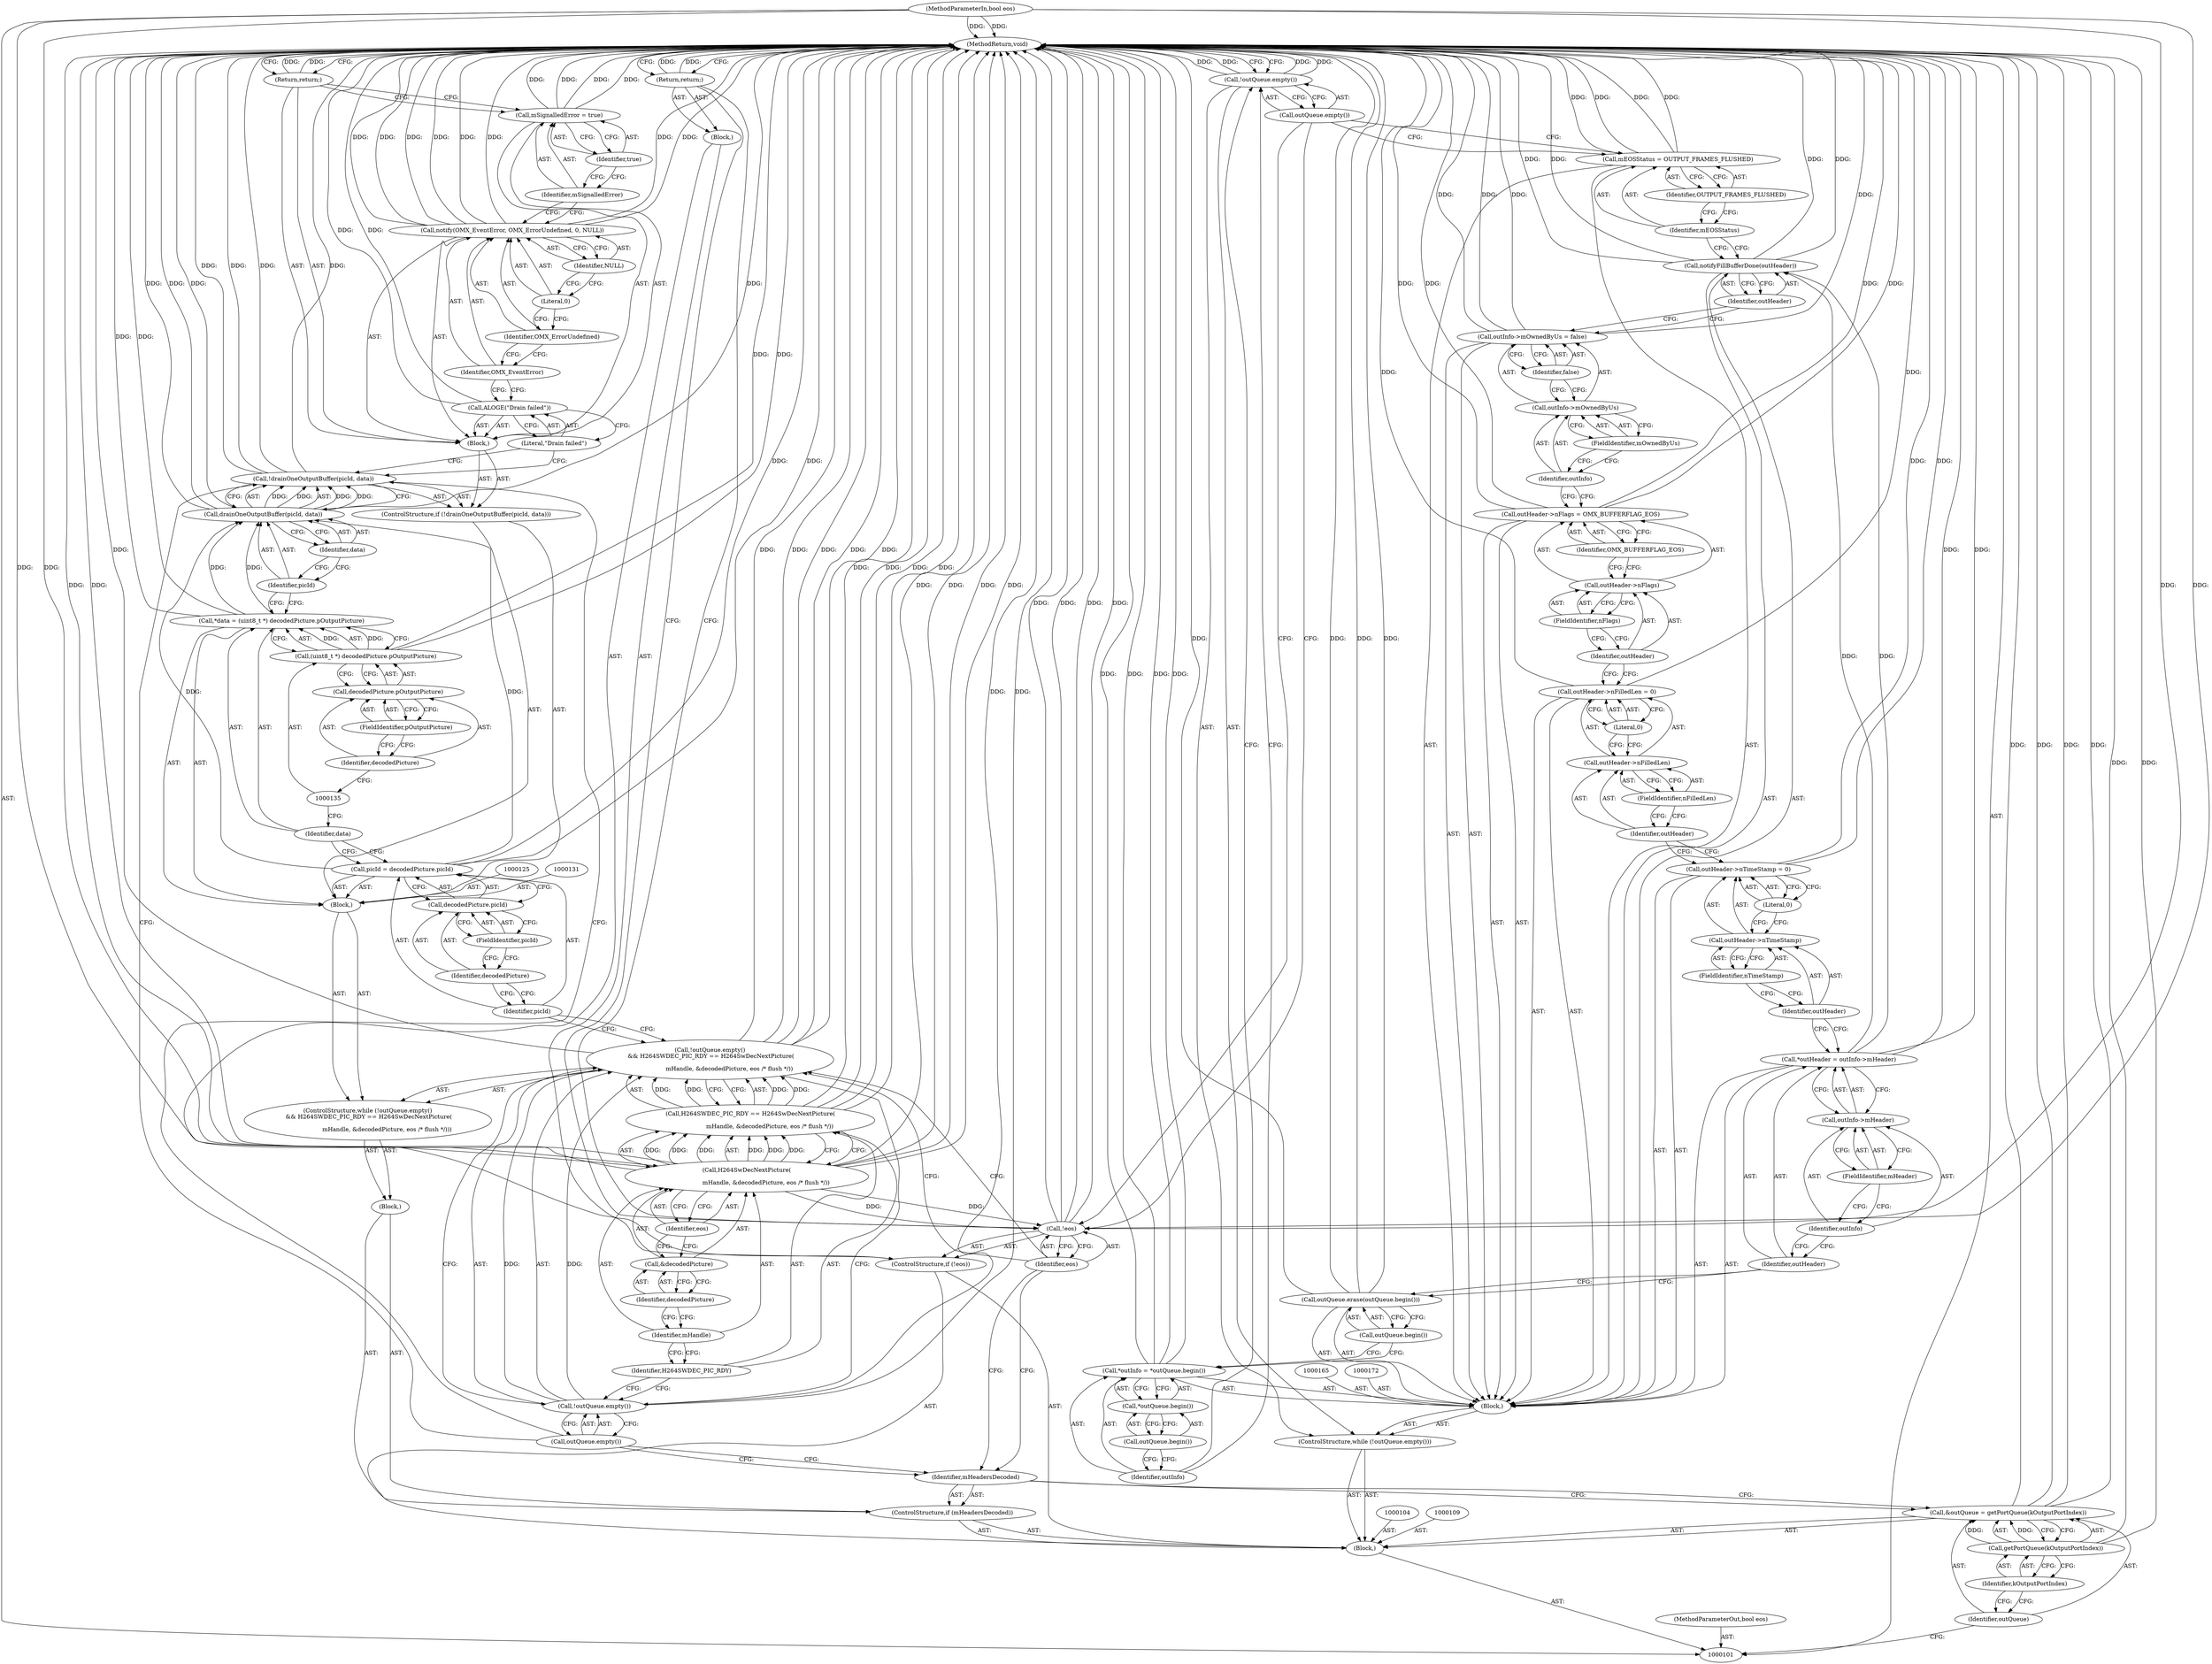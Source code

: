 digraph "0_Android_d2f47191538837e796e2b10c1ff7e1ee35f6e0ab_0" {
"1000203" [label="(MethodReturn,void)"];
"1000102" [label="(MethodParameterIn,bool eos)"];
"1000298" [label="(MethodParameterOut,bool eos)"];
"1000103" [label="(Block,)"];
"1000126" [label="(Call,picId = decodedPicture.picId)"];
"1000127" [label="(Identifier,picId)"];
"1000128" [label="(Call,decodedPicture.picId)"];
"1000129" [label="(Identifier,decodedPicture)"];
"1000130" [label="(FieldIdentifier,picId)"];
"1000124" [label="(Block,)"];
"1000132" [label="(Call,*data = (uint8_t *) decodedPicture.pOutputPicture)"];
"1000133" [label="(Identifier,data)"];
"1000134" [label="(Call,(uint8_t *) decodedPicture.pOutputPicture)"];
"1000136" [label="(Call,decodedPicture.pOutputPicture)"];
"1000137" [label="(Identifier,decodedPicture)"];
"1000138" [label="(FieldIdentifier,pOutputPicture)"];
"1000139" [label="(ControlStructure,if (!drainOneOutputBuffer(picId, data)))"];
"1000140" [label="(Call,!drainOneOutputBuffer(picId, data))"];
"1000141" [label="(Call,drainOneOutputBuffer(picId, data))"];
"1000142" [label="(Identifier,picId)"];
"1000143" [label="(Identifier,data)"];
"1000144" [label="(Block,)"];
"1000145" [label="(Call,ALOGE(\"Drain failed\"))"];
"1000146" [label="(Literal,\"Drain failed\")"];
"1000147" [label="(Call,notify(OMX_EventError, OMX_ErrorUndefined, 0, NULL))"];
"1000148" [label="(Identifier,OMX_EventError)"];
"1000149" [label="(Identifier,OMX_ErrorUndefined)"];
"1000150" [label="(Literal,0)"];
"1000151" [label="(Identifier,NULL)"];
"1000152" [label="(Call,mSignalledError = true)"];
"1000153" [label="(Identifier,mSignalledError)"];
"1000154" [label="(Identifier,true)"];
"1000155" [label="(Return,return;)"];
"1000105" [label="(Call,&outQueue = getPortQueue(kOutputPortIndex))"];
"1000106" [label="(Identifier,outQueue)"];
"1000107" [label="(Call,getPortQueue(kOutputPortIndex))"];
"1000108" [label="(Identifier,kOutputPortIndex)"];
"1000156" [label="(ControlStructure,if (!eos))"];
"1000159" [label="(Block,)"];
"1000157" [label="(Call,!eos)"];
"1000158" [label="(Identifier,eos)"];
"1000160" [label="(Return,return;)"];
"1000161" [label="(ControlStructure,while (!outQueue.empty()))"];
"1000162" [label="(Call,!outQueue.empty())"];
"1000163" [label="(Call,outQueue.empty())"];
"1000166" [label="(Call,*outInfo = *outQueue.begin())"];
"1000167" [label="(Identifier,outInfo)"];
"1000168" [label="(Call,*outQueue.begin())"];
"1000169" [label="(Call,outQueue.begin())"];
"1000171" [label="(Call,outQueue.begin())"];
"1000170" [label="(Call,outQueue.erase(outQueue.begin()))"];
"1000173" [label="(Call,*outHeader = outInfo->mHeader)"];
"1000174" [label="(Identifier,outHeader)"];
"1000175" [label="(Call,outInfo->mHeader)"];
"1000176" [label="(Identifier,outInfo)"];
"1000177" [label="(FieldIdentifier,mHeader)"];
"1000164" [label="(Block,)"];
"1000181" [label="(FieldIdentifier,nTimeStamp)"];
"1000182" [label="(Literal,0)"];
"1000178" [label="(Call,outHeader->nTimeStamp = 0)"];
"1000179" [label="(Call,outHeader->nTimeStamp)"];
"1000180" [label="(Identifier,outHeader)"];
"1000186" [label="(FieldIdentifier,nFilledLen)"];
"1000187" [label="(Literal,0)"];
"1000183" [label="(Call,outHeader->nFilledLen = 0)"];
"1000184" [label="(Call,outHeader->nFilledLen)"];
"1000185" [label="(Identifier,outHeader)"];
"1000191" [label="(FieldIdentifier,nFlags)"];
"1000192" [label="(Identifier,OMX_BUFFERFLAG_EOS)"];
"1000188" [label="(Call,outHeader->nFlags = OMX_BUFFERFLAG_EOS)"];
"1000189" [label="(Call,outHeader->nFlags)"];
"1000190" [label="(Identifier,outHeader)"];
"1000196" [label="(FieldIdentifier,mOwnedByUs)"];
"1000197" [label="(Identifier,false)"];
"1000193" [label="(Call,outInfo->mOwnedByUs = false)"];
"1000194" [label="(Call,outInfo->mOwnedByUs)"];
"1000195" [label="(Identifier,outInfo)"];
"1000199" [label="(Identifier,outHeader)"];
"1000198" [label="(Call,notifyFillBufferDone(outHeader))"];
"1000202" [label="(Identifier,OUTPUT_FRAMES_FLUSHED)"];
"1000200" [label="(Call,mEOSStatus = OUTPUT_FRAMES_FLUSHED)"];
"1000201" [label="(Identifier,mEOSStatus)"];
"1000110" [label="(ControlStructure,if (mHeadersDecoded))"];
"1000112" [label="(Block,)"];
"1000111" [label="(Identifier,mHeadersDecoded)"];
"1000113" [label="(ControlStructure,while (!outQueue.empty()\n && H264SWDEC_PIC_RDY == H264SwDecNextPicture(\n\n                     mHandle, &decodedPicture, eos /* flush */)))"];
"1000114" [label="(Call,!outQueue.empty()\n && H264SWDEC_PIC_RDY == H264SwDecNextPicture(\n\n                     mHandle, &decodedPicture, eos /* flush */))"];
"1000115" [label="(Call,!outQueue.empty())"];
"1000116" [label="(Call,outQueue.empty())"];
"1000119" [label="(Call,H264SwDecNextPicture(\n\n                     mHandle, &decodedPicture, eos /* flush */))"];
"1000117" [label="(Call,H264SWDEC_PIC_RDY == H264SwDecNextPicture(\n\n                     mHandle, &decodedPicture, eos /* flush */))"];
"1000118" [label="(Identifier,H264SWDEC_PIC_RDY)"];
"1000120" [label="(Identifier,mHandle)"];
"1000121" [label="(Call,&decodedPicture)"];
"1000122" [label="(Identifier,decodedPicture)"];
"1000123" [label="(Identifier,eos)"];
"1000203" -> "1000101"  [label="AST: "];
"1000203" -> "1000155"  [label="CFG: "];
"1000203" -> "1000160"  [label="CFG: "];
"1000203" -> "1000162"  [label="CFG: "];
"1000155" -> "1000203"  [label="DDG: "];
"1000160" -> "1000203"  [label="DDG: "];
"1000141" -> "1000203"  [label="DDG: "];
"1000141" -> "1000203"  [label="DDG: "];
"1000107" -> "1000203"  [label="DDG: "];
"1000178" -> "1000203"  [label="DDG: "];
"1000152" -> "1000203"  [label="DDG: "];
"1000152" -> "1000203"  [label="DDG: "];
"1000117" -> "1000203"  [label="DDG: "];
"1000117" -> "1000203"  [label="DDG: "];
"1000102" -> "1000203"  [label="DDG: "];
"1000170" -> "1000203"  [label="DDG: "];
"1000170" -> "1000203"  [label="DDG: "];
"1000126" -> "1000203"  [label="DDG: "];
"1000114" -> "1000203"  [label="DDG: "];
"1000114" -> "1000203"  [label="DDG: "];
"1000114" -> "1000203"  [label="DDG: "];
"1000166" -> "1000203"  [label="DDG: "];
"1000166" -> "1000203"  [label="DDG: "];
"1000193" -> "1000203"  [label="DDG: "];
"1000193" -> "1000203"  [label="DDG: "];
"1000200" -> "1000203"  [label="DDG: "];
"1000200" -> "1000203"  [label="DDG: "];
"1000105" -> "1000203"  [label="DDG: "];
"1000105" -> "1000203"  [label="DDG: "];
"1000147" -> "1000203"  [label="DDG: "];
"1000147" -> "1000203"  [label="DDG: "];
"1000147" -> "1000203"  [label="DDG: "];
"1000147" -> "1000203"  [label="DDG: "];
"1000157" -> "1000203"  [label="DDG: "];
"1000157" -> "1000203"  [label="DDG: "];
"1000188" -> "1000203"  [label="DDG: "];
"1000188" -> "1000203"  [label="DDG: "];
"1000119" -> "1000203"  [label="DDG: "];
"1000119" -> "1000203"  [label="DDG: "];
"1000119" -> "1000203"  [label="DDG: "];
"1000140" -> "1000203"  [label="DDG: "];
"1000140" -> "1000203"  [label="DDG: "];
"1000183" -> "1000203"  [label="DDG: "];
"1000132" -> "1000203"  [label="DDG: "];
"1000198" -> "1000203"  [label="DDG: "];
"1000198" -> "1000203"  [label="DDG: "];
"1000134" -> "1000203"  [label="DDG: "];
"1000145" -> "1000203"  [label="DDG: "];
"1000162" -> "1000203"  [label="DDG: "];
"1000162" -> "1000203"  [label="DDG: "];
"1000115" -> "1000203"  [label="DDG: "];
"1000173" -> "1000203"  [label="DDG: "];
"1000102" -> "1000101"  [label="AST: "];
"1000102" -> "1000203"  [label="DDG: "];
"1000102" -> "1000119"  [label="DDG: "];
"1000102" -> "1000157"  [label="DDG: "];
"1000298" -> "1000101"  [label="AST: "];
"1000103" -> "1000101"  [label="AST: "];
"1000104" -> "1000103"  [label="AST: "];
"1000105" -> "1000103"  [label="AST: "];
"1000109" -> "1000103"  [label="AST: "];
"1000110" -> "1000103"  [label="AST: "];
"1000156" -> "1000103"  [label="AST: "];
"1000161" -> "1000103"  [label="AST: "];
"1000126" -> "1000124"  [label="AST: "];
"1000126" -> "1000128"  [label="CFG: "];
"1000127" -> "1000126"  [label="AST: "];
"1000128" -> "1000126"  [label="AST: "];
"1000133" -> "1000126"  [label="CFG: "];
"1000126" -> "1000203"  [label="DDG: "];
"1000126" -> "1000141"  [label="DDG: "];
"1000127" -> "1000126"  [label="AST: "];
"1000127" -> "1000114"  [label="CFG: "];
"1000129" -> "1000127"  [label="CFG: "];
"1000128" -> "1000126"  [label="AST: "];
"1000128" -> "1000130"  [label="CFG: "];
"1000129" -> "1000128"  [label="AST: "];
"1000130" -> "1000128"  [label="AST: "];
"1000126" -> "1000128"  [label="CFG: "];
"1000129" -> "1000128"  [label="AST: "];
"1000129" -> "1000127"  [label="CFG: "];
"1000130" -> "1000129"  [label="CFG: "];
"1000130" -> "1000128"  [label="AST: "];
"1000130" -> "1000129"  [label="CFG: "];
"1000128" -> "1000130"  [label="CFG: "];
"1000124" -> "1000113"  [label="AST: "];
"1000125" -> "1000124"  [label="AST: "];
"1000126" -> "1000124"  [label="AST: "];
"1000131" -> "1000124"  [label="AST: "];
"1000132" -> "1000124"  [label="AST: "];
"1000139" -> "1000124"  [label="AST: "];
"1000132" -> "1000124"  [label="AST: "];
"1000132" -> "1000134"  [label="CFG: "];
"1000133" -> "1000132"  [label="AST: "];
"1000134" -> "1000132"  [label="AST: "];
"1000142" -> "1000132"  [label="CFG: "];
"1000132" -> "1000203"  [label="DDG: "];
"1000134" -> "1000132"  [label="DDG: "];
"1000132" -> "1000141"  [label="DDG: "];
"1000133" -> "1000132"  [label="AST: "];
"1000133" -> "1000126"  [label="CFG: "];
"1000135" -> "1000133"  [label="CFG: "];
"1000134" -> "1000132"  [label="AST: "];
"1000134" -> "1000136"  [label="CFG: "];
"1000135" -> "1000134"  [label="AST: "];
"1000136" -> "1000134"  [label="AST: "];
"1000132" -> "1000134"  [label="CFG: "];
"1000134" -> "1000203"  [label="DDG: "];
"1000134" -> "1000132"  [label="DDG: "];
"1000136" -> "1000134"  [label="AST: "];
"1000136" -> "1000138"  [label="CFG: "];
"1000137" -> "1000136"  [label="AST: "];
"1000138" -> "1000136"  [label="AST: "];
"1000134" -> "1000136"  [label="CFG: "];
"1000137" -> "1000136"  [label="AST: "];
"1000137" -> "1000135"  [label="CFG: "];
"1000138" -> "1000137"  [label="CFG: "];
"1000138" -> "1000136"  [label="AST: "];
"1000138" -> "1000137"  [label="CFG: "];
"1000136" -> "1000138"  [label="CFG: "];
"1000139" -> "1000124"  [label="AST: "];
"1000140" -> "1000139"  [label="AST: "];
"1000144" -> "1000139"  [label="AST: "];
"1000140" -> "1000139"  [label="AST: "];
"1000140" -> "1000141"  [label="CFG: "];
"1000141" -> "1000140"  [label="AST: "];
"1000116" -> "1000140"  [label="CFG: "];
"1000146" -> "1000140"  [label="CFG: "];
"1000140" -> "1000203"  [label="DDG: "];
"1000140" -> "1000203"  [label="DDG: "];
"1000141" -> "1000140"  [label="DDG: "];
"1000141" -> "1000140"  [label="DDG: "];
"1000141" -> "1000140"  [label="AST: "];
"1000141" -> "1000143"  [label="CFG: "];
"1000142" -> "1000141"  [label="AST: "];
"1000143" -> "1000141"  [label="AST: "];
"1000140" -> "1000141"  [label="CFG: "];
"1000141" -> "1000203"  [label="DDG: "];
"1000141" -> "1000203"  [label="DDG: "];
"1000141" -> "1000140"  [label="DDG: "];
"1000141" -> "1000140"  [label="DDG: "];
"1000126" -> "1000141"  [label="DDG: "];
"1000132" -> "1000141"  [label="DDG: "];
"1000142" -> "1000141"  [label="AST: "];
"1000142" -> "1000132"  [label="CFG: "];
"1000143" -> "1000142"  [label="CFG: "];
"1000143" -> "1000141"  [label="AST: "];
"1000143" -> "1000142"  [label="CFG: "];
"1000141" -> "1000143"  [label="CFG: "];
"1000144" -> "1000139"  [label="AST: "];
"1000145" -> "1000144"  [label="AST: "];
"1000147" -> "1000144"  [label="AST: "];
"1000152" -> "1000144"  [label="AST: "];
"1000155" -> "1000144"  [label="AST: "];
"1000145" -> "1000144"  [label="AST: "];
"1000145" -> "1000146"  [label="CFG: "];
"1000146" -> "1000145"  [label="AST: "];
"1000148" -> "1000145"  [label="CFG: "];
"1000145" -> "1000203"  [label="DDG: "];
"1000146" -> "1000145"  [label="AST: "];
"1000146" -> "1000140"  [label="CFG: "];
"1000145" -> "1000146"  [label="CFG: "];
"1000147" -> "1000144"  [label="AST: "];
"1000147" -> "1000151"  [label="CFG: "];
"1000148" -> "1000147"  [label="AST: "];
"1000149" -> "1000147"  [label="AST: "];
"1000150" -> "1000147"  [label="AST: "];
"1000151" -> "1000147"  [label="AST: "];
"1000153" -> "1000147"  [label="CFG: "];
"1000147" -> "1000203"  [label="DDG: "];
"1000147" -> "1000203"  [label="DDG: "];
"1000147" -> "1000203"  [label="DDG: "];
"1000147" -> "1000203"  [label="DDG: "];
"1000148" -> "1000147"  [label="AST: "];
"1000148" -> "1000145"  [label="CFG: "];
"1000149" -> "1000148"  [label="CFG: "];
"1000149" -> "1000147"  [label="AST: "];
"1000149" -> "1000148"  [label="CFG: "];
"1000150" -> "1000149"  [label="CFG: "];
"1000150" -> "1000147"  [label="AST: "];
"1000150" -> "1000149"  [label="CFG: "];
"1000151" -> "1000150"  [label="CFG: "];
"1000151" -> "1000147"  [label="AST: "];
"1000151" -> "1000150"  [label="CFG: "];
"1000147" -> "1000151"  [label="CFG: "];
"1000152" -> "1000144"  [label="AST: "];
"1000152" -> "1000154"  [label="CFG: "];
"1000153" -> "1000152"  [label="AST: "];
"1000154" -> "1000152"  [label="AST: "];
"1000155" -> "1000152"  [label="CFG: "];
"1000152" -> "1000203"  [label="DDG: "];
"1000152" -> "1000203"  [label="DDG: "];
"1000153" -> "1000152"  [label="AST: "];
"1000153" -> "1000147"  [label="CFG: "];
"1000154" -> "1000153"  [label="CFG: "];
"1000154" -> "1000152"  [label="AST: "];
"1000154" -> "1000153"  [label="CFG: "];
"1000152" -> "1000154"  [label="CFG: "];
"1000155" -> "1000144"  [label="AST: "];
"1000155" -> "1000152"  [label="CFG: "];
"1000203" -> "1000155"  [label="CFG: "];
"1000155" -> "1000203"  [label="DDG: "];
"1000105" -> "1000103"  [label="AST: "];
"1000105" -> "1000107"  [label="CFG: "];
"1000106" -> "1000105"  [label="AST: "];
"1000107" -> "1000105"  [label="AST: "];
"1000111" -> "1000105"  [label="CFG: "];
"1000105" -> "1000203"  [label="DDG: "];
"1000105" -> "1000203"  [label="DDG: "];
"1000107" -> "1000105"  [label="DDG: "];
"1000106" -> "1000105"  [label="AST: "];
"1000106" -> "1000101"  [label="CFG: "];
"1000108" -> "1000106"  [label="CFG: "];
"1000107" -> "1000105"  [label="AST: "];
"1000107" -> "1000108"  [label="CFG: "];
"1000108" -> "1000107"  [label="AST: "];
"1000105" -> "1000107"  [label="CFG: "];
"1000107" -> "1000203"  [label="DDG: "];
"1000107" -> "1000105"  [label="DDG: "];
"1000108" -> "1000107"  [label="AST: "];
"1000108" -> "1000106"  [label="CFG: "];
"1000107" -> "1000108"  [label="CFG: "];
"1000156" -> "1000103"  [label="AST: "];
"1000157" -> "1000156"  [label="AST: "];
"1000159" -> "1000156"  [label="AST: "];
"1000159" -> "1000156"  [label="AST: "];
"1000160" -> "1000159"  [label="AST: "];
"1000157" -> "1000156"  [label="AST: "];
"1000157" -> "1000158"  [label="CFG: "];
"1000158" -> "1000157"  [label="AST: "];
"1000160" -> "1000157"  [label="CFG: "];
"1000163" -> "1000157"  [label="CFG: "];
"1000157" -> "1000203"  [label="DDG: "];
"1000157" -> "1000203"  [label="DDG: "];
"1000119" -> "1000157"  [label="DDG: "];
"1000102" -> "1000157"  [label="DDG: "];
"1000158" -> "1000157"  [label="AST: "];
"1000158" -> "1000114"  [label="CFG: "];
"1000158" -> "1000111"  [label="CFG: "];
"1000157" -> "1000158"  [label="CFG: "];
"1000160" -> "1000159"  [label="AST: "];
"1000160" -> "1000157"  [label="CFG: "];
"1000203" -> "1000160"  [label="CFG: "];
"1000160" -> "1000203"  [label="DDG: "];
"1000161" -> "1000103"  [label="AST: "];
"1000162" -> "1000161"  [label="AST: "];
"1000164" -> "1000161"  [label="AST: "];
"1000162" -> "1000161"  [label="AST: "];
"1000162" -> "1000163"  [label="CFG: "];
"1000163" -> "1000162"  [label="AST: "];
"1000167" -> "1000162"  [label="CFG: "];
"1000203" -> "1000162"  [label="CFG: "];
"1000162" -> "1000203"  [label="DDG: "];
"1000162" -> "1000203"  [label="DDG: "];
"1000163" -> "1000162"  [label="AST: "];
"1000163" -> "1000200"  [label="CFG: "];
"1000163" -> "1000157"  [label="CFG: "];
"1000162" -> "1000163"  [label="CFG: "];
"1000166" -> "1000164"  [label="AST: "];
"1000166" -> "1000168"  [label="CFG: "];
"1000167" -> "1000166"  [label="AST: "];
"1000168" -> "1000166"  [label="AST: "];
"1000171" -> "1000166"  [label="CFG: "];
"1000166" -> "1000203"  [label="DDG: "];
"1000166" -> "1000203"  [label="DDG: "];
"1000167" -> "1000166"  [label="AST: "];
"1000167" -> "1000162"  [label="CFG: "];
"1000169" -> "1000167"  [label="CFG: "];
"1000168" -> "1000166"  [label="AST: "];
"1000168" -> "1000169"  [label="CFG: "];
"1000169" -> "1000168"  [label="AST: "];
"1000166" -> "1000168"  [label="CFG: "];
"1000169" -> "1000168"  [label="AST: "];
"1000169" -> "1000167"  [label="CFG: "];
"1000168" -> "1000169"  [label="CFG: "];
"1000171" -> "1000170"  [label="AST: "];
"1000171" -> "1000166"  [label="CFG: "];
"1000170" -> "1000171"  [label="CFG: "];
"1000170" -> "1000164"  [label="AST: "];
"1000170" -> "1000171"  [label="CFG: "];
"1000171" -> "1000170"  [label="AST: "];
"1000174" -> "1000170"  [label="CFG: "];
"1000170" -> "1000203"  [label="DDG: "];
"1000170" -> "1000203"  [label="DDG: "];
"1000173" -> "1000164"  [label="AST: "];
"1000173" -> "1000175"  [label="CFG: "];
"1000174" -> "1000173"  [label="AST: "];
"1000175" -> "1000173"  [label="AST: "];
"1000180" -> "1000173"  [label="CFG: "];
"1000173" -> "1000203"  [label="DDG: "];
"1000173" -> "1000198"  [label="DDG: "];
"1000174" -> "1000173"  [label="AST: "];
"1000174" -> "1000170"  [label="CFG: "];
"1000176" -> "1000174"  [label="CFG: "];
"1000175" -> "1000173"  [label="AST: "];
"1000175" -> "1000177"  [label="CFG: "];
"1000176" -> "1000175"  [label="AST: "];
"1000177" -> "1000175"  [label="AST: "];
"1000173" -> "1000175"  [label="CFG: "];
"1000176" -> "1000175"  [label="AST: "];
"1000176" -> "1000174"  [label="CFG: "];
"1000177" -> "1000176"  [label="CFG: "];
"1000177" -> "1000175"  [label="AST: "];
"1000177" -> "1000176"  [label="CFG: "];
"1000175" -> "1000177"  [label="CFG: "];
"1000164" -> "1000161"  [label="AST: "];
"1000165" -> "1000164"  [label="AST: "];
"1000166" -> "1000164"  [label="AST: "];
"1000170" -> "1000164"  [label="AST: "];
"1000172" -> "1000164"  [label="AST: "];
"1000173" -> "1000164"  [label="AST: "];
"1000178" -> "1000164"  [label="AST: "];
"1000183" -> "1000164"  [label="AST: "];
"1000188" -> "1000164"  [label="AST: "];
"1000193" -> "1000164"  [label="AST: "];
"1000198" -> "1000164"  [label="AST: "];
"1000200" -> "1000164"  [label="AST: "];
"1000181" -> "1000179"  [label="AST: "];
"1000181" -> "1000180"  [label="CFG: "];
"1000179" -> "1000181"  [label="CFG: "];
"1000182" -> "1000178"  [label="AST: "];
"1000182" -> "1000179"  [label="CFG: "];
"1000178" -> "1000182"  [label="CFG: "];
"1000178" -> "1000164"  [label="AST: "];
"1000178" -> "1000182"  [label="CFG: "];
"1000179" -> "1000178"  [label="AST: "];
"1000182" -> "1000178"  [label="AST: "];
"1000185" -> "1000178"  [label="CFG: "];
"1000178" -> "1000203"  [label="DDG: "];
"1000179" -> "1000178"  [label="AST: "];
"1000179" -> "1000181"  [label="CFG: "];
"1000180" -> "1000179"  [label="AST: "];
"1000181" -> "1000179"  [label="AST: "];
"1000182" -> "1000179"  [label="CFG: "];
"1000180" -> "1000179"  [label="AST: "];
"1000180" -> "1000173"  [label="CFG: "];
"1000181" -> "1000180"  [label="CFG: "];
"1000186" -> "1000184"  [label="AST: "];
"1000186" -> "1000185"  [label="CFG: "];
"1000184" -> "1000186"  [label="CFG: "];
"1000187" -> "1000183"  [label="AST: "];
"1000187" -> "1000184"  [label="CFG: "];
"1000183" -> "1000187"  [label="CFG: "];
"1000183" -> "1000164"  [label="AST: "];
"1000183" -> "1000187"  [label="CFG: "];
"1000184" -> "1000183"  [label="AST: "];
"1000187" -> "1000183"  [label="AST: "];
"1000190" -> "1000183"  [label="CFG: "];
"1000183" -> "1000203"  [label="DDG: "];
"1000184" -> "1000183"  [label="AST: "];
"1000184" -> "1000186"  [label="CFG: "];
"1000185" -> "1000184"  [label="AST: "];
"1000186" -> "1000184"  [label="AST: "];
"1000187" -> "1000184"  [label="CFG: "];
"1000185" -> "1000184"  [label="AST: "];
"1000185" -> "1000178"  [label="CFG: "];
"1000186" -> "1000185"  [label="CFG: "];
"1000191" -> "1000189"  [label="AST: "];
"1000191" -> "1000190"  [label="CFG: "];
"1000189" -> "1000191"  [label="CFG: "];
"1000192" -> "1000188"  [label="AST: "];
"1000192" -> "1000189"  [label="CFG: "];
"1000188" -> "1000192"  [label="CFG: "];
"1000188" -> "1000164"  [label="AST: "];
"1000188" -> "1000192"  [label="CFG: "];
"1000189" -> "1000188"  [label="AST: "];
"1000192" -> "1000188"  [label="AST: "];
"1000195" -> "1000188"  [label="CFG: "];
"1000188" -> "1000203"  [label="DDG: "];
"1000188" -> "1000203"  [label="DDG: "];
"1000189" -> "1000188"  [label="AST: "];
"1000189" -> "1000191"  [label="CFG: "];
"1000190" -> "1000189"  [label="AST: "];
"1000191" -> "1000189"  [label="AST: "];
"1000192" -> "1000189"  [label="CFG: "];
"1000190" -> "1000189"  [label="AST: "];
"1000190" -> "1000183"  [label="CFG: "];
"1000191" -> "1000190"  [label="CFG: "];
"1000196" -> "1000194"  [label="AST: "];
"1000196" -> "1000195"  [label="CFG: "];
"1000194" -> "1000196"  [label="CFG: "];
"1000197" -> "1000193"  [label="AST: "];
"1000197" -> "1000194"  [label="CFG: "];
"1000193" -> "1000197"  [label="CFG: "];
"1000193" -> "1000164"  [label="AST: "];
"1000193" -> "1000197"  [label="CFG: "];
"1000194" -> "1000193"  [label="AST: "];
"1000197" -> "1000193"  [label="AST: "];
"1000199" -> "1000193"  [label="CFG: "];
"1000193" -> "1000203"  [label="DDG: "];
"1000193" -> "1000203"  [label="DDG: "];
"1000194" -> "1000193"  [label="AST: "];
"1000194" -> "1000196"  [label="CFG: "];
"1000195" -> "1000194"  [label="AST: "];
"1000196" -> "1000194"  [label="AST: "];
"1000197" -> "1000194"  [label="CFG: "];
"1000195" -> "1000194"  [label="AST: "];
"1000195" -> "1000188"  [label="CFG: "];
"1000196" -> "1000195"  [label="CFG: "];
"1000199" -> "1000198"  [label="AST: "];
"1000199" -> "1000193"  [label="CFG: "];
"1000198" -> "1000199"  [label="CFG: "];
"1000198" -> "1000164"  [label="AST: "];
"1000198" -> "1000199"  [label="CFG: "];
"1000199" -> "1000198"  [label="AST: "];
"1000201" -> "1000198"  [label="CFG: "];
"1000198" -> "1000203"  [label="DDG: "];
"1000198" -> "1000203"  [label="DDG: "];
"1000173" -> "1000198"  [label="DDG: "];
"1000202" -> "1000200"  [label="AST: "];
"1000202" -> "1000201"  [label="CFG: "];
"1000200" -> "1000202"  [label="CFG: "];
"1000200" -> "1000164"  [label="AST: "];
"1000200" -> "1000202"  [label="CFG: "];
"1000201" -> "1000200"  [label="AST: "];
"1000202" -> "1000200"  [label="AST: "];
"1000163" -> "1000200"  [label="CFG: "];
"1000200" -> "1000203"  [label="DDG: "];
"1000200" -> "1000203"  [label="DDG: "];
"1000201" -> "1000200"  [label="AST: "];
"1000201" -> "1000198"  [label="CFG: "];
"1000202" -> "1000201"  [label="CFG: "];
"1000110" -> "1000103"  [label="AST: "];
"1000111" -> "1000110"  [label="AST: "];
"1000112" -> "1000110"  [label="AST: "];
"1000112" -> "1000110"  [label="AST: "];
"1000113" -> "1000112"  [label="AST: "];
"1000111" -> "1000110"  [label="AST: "];
"1000111" -> "1000105"  [label="CFG: "];
"1000116" -> "1000111"  [label="CFG: "];
"1000158" -> "1000111"  [label="CFG: "];
"1000113" -> "1000112"  [label="AST: "];
"1000114" -> "1000113"  [label="AST: "];
"1000124" -> "1000113"  [label="AST: "];
"1000114" -> "1000113"  [label="AST: "];
"1000114" -> "1000115"  [label="CFG: "];
"1000114" -> "1000117"  [label="CFG: "];
"1000115" -> "1000114"  [label="AST: "];
"1000117" -> "1000114"  [label="AST: "];
"1000127" -> "1000114"  [label="CFG: "];
"1000158" -> "1000114"  [label="CFG: "];
"1000114" -> "1000203"  [label="DDG: "];
"1000114" -> "1000203"  [label="DDG: "];
"1000114" -> "1000203"  [label="DDG: "];
"1000115" -> "1000114"  [label="DDG: "];
"1000117" -> "1000114"  [label="DDG: "];
"1000117" -> "1000114"  [label="DDG: "];
"1000115" -> "1000114"  [label="AST: "];
"1000115" -> "1000116"  [label="CFG: "];
"1000116" -> "1000115"  [label="AST: "];
"1000118" -> "1000115"  [label="CFG: "];
"1000114" -> "1000115"  [label="CFG: "];
"1000115" -> "1000203"  [label="DDG: "];
"1000115" -> "1000114"  [label="DDG: "];
"1000116" -> "1000115"  [label="AST: "];
"1000116" -> "1000111"  [label="CFG: "];
"1000116" -> "1000140"  [label="CFG: "];
"1000115" -> "1000116"  [label="CFG: "];
"1000119" -> "1000117"  [label="AST: "];
"1000119" -> "1000123"  [label="CFG: "];
"1000120" -> "1000119"  [label="AST: "];
"1000121" -> "1000119"  [label="AST: "];
"1000123" -> "1000119"  [label="AST: "];
"1000117" -> "1000119"  [label="CFG: "];
"1000119" -> "1000203"  [label="DDG: "];
"1000119" -> "1000203"  [label="DDG: "];
"1000119" -> "1000203"  [label="DDG: "];
"1000119" -> "1000117"  [label="DDG: "];
"1000119" -> "1000117"  [label="DDG: "];
"1000119" -> "1000117"  [label="DDG: "];
"1000102" -> "1000119"  [label="DDG: "];
"1000119" -> "1000157"  [label="DDG: "];
"1000117" -> "1000114"  [label="AST: "];
"1000117" -> "1000119"  [label="CFG: "];
"1000118" -> "1000117"  [label="AST: "];
"1000119" -> "1000117"  [label="AST: "];
"1000114" -> "1000117"  [label="CFG: "];
"1000117" -> "1000203"  [label="DDG: "];
"1000117" -> "1000203"  [label="DDG: "];
"1000117" -> "1000114"  [label="DDG: "];
"1000117" -> "1000114"  [label="DDG: "];
"1000119" -> "1000117"  [label="DDG: "];
"1000119" -> "1000117"  [label="DDG: "];
"1000119" -> "1000117"  [label="DDG: "];
"1000118" -> "1000117"  [label="AST: "];
"1000118" -> "1000115"  [label="CFG: "];
"1000120" -> "1000118"  [label="CFG: "];
"1000120" -> "1000119"  [label="AST: "];
"1000120" -> "1000118"  [label="CFG: "];
"1000122" -> "1000120"  [label="CFG: "];
"1000121" -> "1000119"  [label="AST: "];
"1000121" -> "1000122"  [label="CFG: "];
"1000122" -> "1000121"  [label="AST: "];
"1000123" -> "1000121"  [label="CFG: "];
"1000122" -> "1000121"  [label="AST: "];
"1000122" -> "1000120"  [label="CFG: "];
"1000121" -> "1000122"  [label="CFG: "];
"1000123" -> "1000119"  [label="AST: "];
"1000123" -> "1000121"  [label="CFG: "];
"1000119" -> "1000123"  [label="CFG: "];
}

